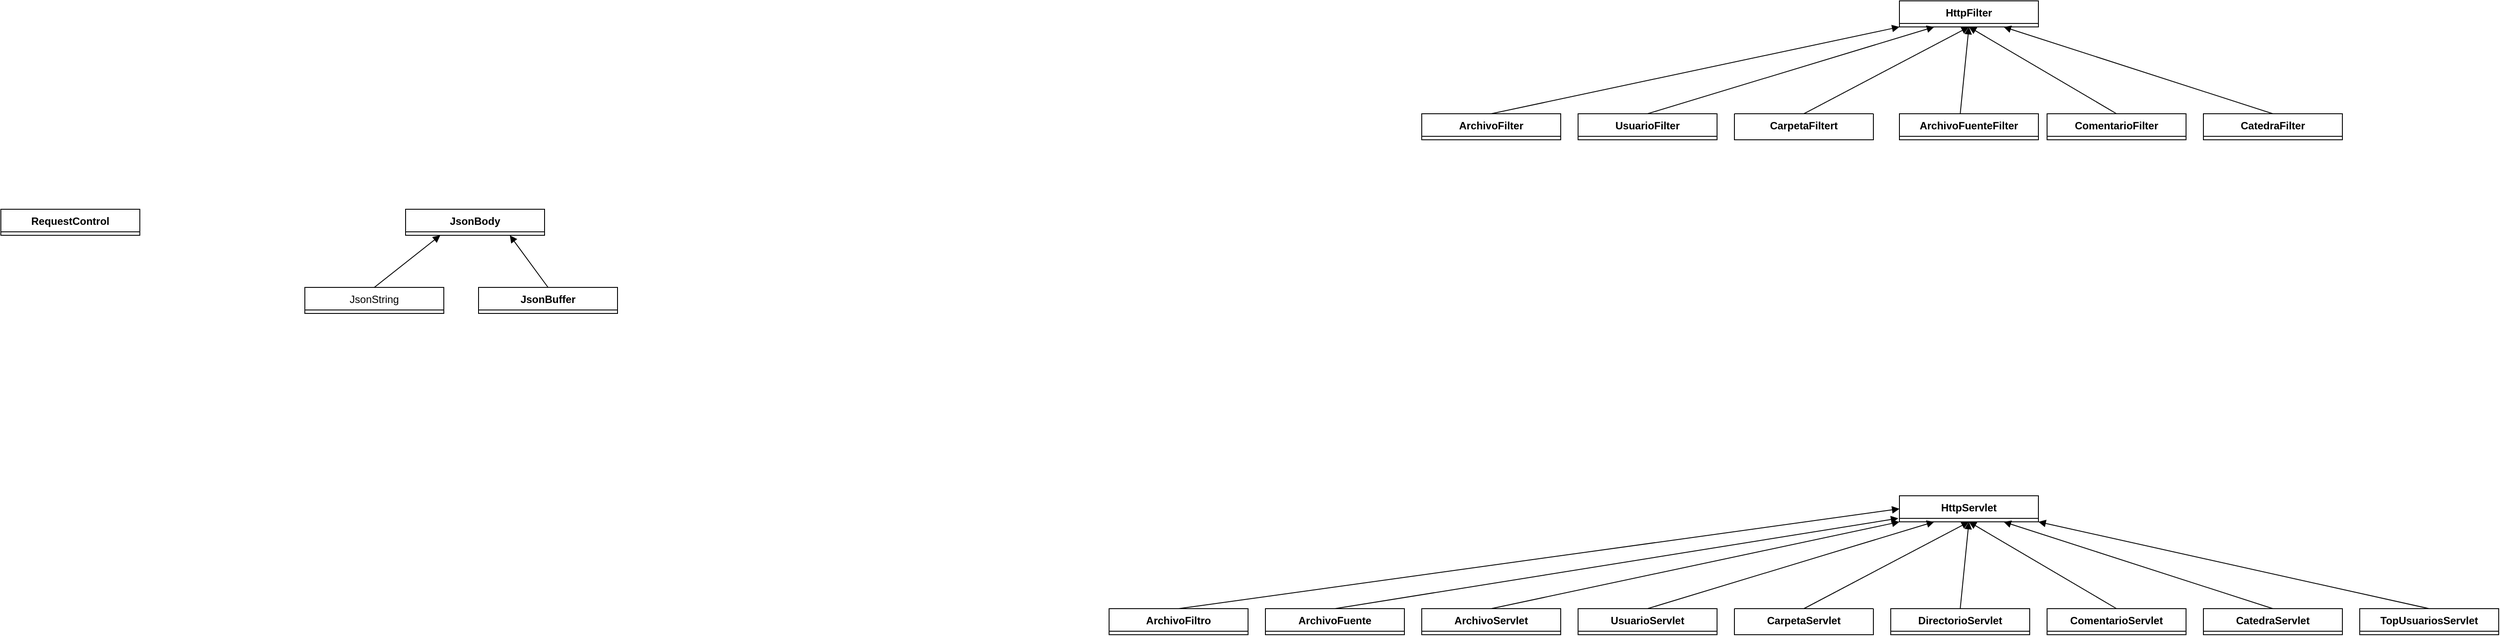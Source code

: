 <mxfile version="15.5.4" type="embed"><diagram id="N1yLS9yi53JUy_WtfEQI" name="Page-1"><mxGraphModel dx="6542" dy="1205" grid="1" gridSize="10" guides="1" tooltips="1" connect="1" arrows="1" fold="1" page="1" pageScale="1" pageWidth="827" pageHeight="1169" math="0" shadow="0"><root><mxCell id="0"/><mxCell id="1" parent="0"/><mxCell id="2" value="HttpServlet" style="swimlane;fontStyle=1;align=center;verticalAlign=top;childLayout=stackLayout;horizontal=1;startSize=26;horizontalStack=0;resizeParent=1;resizeParentMax=0;resizeLast=0;collapsible=1;marginBottom=0;" parent="1" vertex="1"><mxGeometry x="-2374" y="690" width="160" height="30" as="geometry"/></mxCell><mxCell id="3" value="UsuarioServlet" style="swimlane;fontStyle=1;align=center;verticalAlign=top;childLayout=stackLayout;horizontal=1;startSize=26;horizontalStack=0;resizeParent=1;resizeParentMax=0;resizeLast=0;collapsible=1;marginBottom=0;" parent="1" vertex="1"><mxGeometry x="-2744" y="820" width="160" height="30" as="geometry"/></mxCell><mxCell id="4" value="TopUsuariosServlet" style="swimlane;fontStyle=1;align=center;verticalAlign=top;childLayout=stackLayout;horizontal=1;startSize=26;horizontalStack=0;resizeParent=1;resizeParentMax=0;resizeLast=0;collapsible=1;marginBottom=0;" parent="1" vertex="1"><mxGeometry x="-1844" y="820" width="160" height="30" as="geometry"/></mxCell><mxCell id="5" value="DirectorioServlet" style="swimlane;fontStyle=1;align=center;verticalAlign=top;childLayout=stackLayout;horizontal=1;startSize=26;horizontalStack=0;resizeParent=1;resizeParentMax=0;resizeLast=0;collapsible=1;marginBottom=0;" parent="1" vertex="1"><mxGeometry x="-2384" y="820" width="160" height="30" as="geometry"/></mxCell><mxCell id="6" value="ComentarioServlet" style="swimlane;fontStyle=1;align=center;verticalAlign=top;childLayout=stackLayout;horizontal=1;startSize=26;horizontalStack=0;resizeParent=1;resizeParentMax=0;resizeLast=0;collapsible=1;marginBottom=0;" parent="1" vertex="1"><mxGeometry x="-2204" y="820" width="160" height="30" as="geometry"/></mxCell><mxCell id="7" value="CatedraServlet" style="swimlane;fontStyle=1;align=center;verticalAlign=top;childLayout=stackLayout;horizontal=1;startSize=26;horizontalStack=0;resizeParent=1;resizeParentMax=0;resizeLast=0;collapsible=1;marginBottom=0;" parent="1" vertex="1"><mxGeometry x="-2024" y="820" width="160" height="30" as="geometry"/></mxCell><mxCell id="8" value="CarpetaServlet" style="swimlane;fontStyle=1;align=center;verticalAlign=top;childLayout=stackLayout;horizontal=1;startSize=0;horizontalStack=0;resizeParent=1;resizeParentMax=0;resizeLast=0;collapsible=1;marginBottom=0;" parent="1" vertex="1"><mxGeometry x="-2564" y="820" width="160" height="30" as="geometry"/></mxCell><mxCell id="10" value="ArchivoServlet" style="swimlane;fontStyle=1;align=center;verticalAlign=top;childLayout=stackLayout;horizontal=1;startSize=26;horizontalStack=0;resizeParent=1;resizeParentMax=0;resizeLast=0;collapsible=1;marginBottom=0;" parent="1" vertex="1"><mxGeometry x="-2924" y="820" width="160" height="30" as="geometry"/></mxCell><mxCell id="11" style="edgeStyle=none;html=1;endArrow=block;endFill=1;entryX=0;entryY=1;entryDx=0;entryDy=0;exitX=0.5;exitY=0;exitDx=0;exitDy=0;" parent="1" source="10" target="2" edge="1"><mxGeometry relative="1" as="geometry"><mxPoint x="-2714.18" y="1060" as="sourcePoint"/><mxPoint x="-2691.5" y="980" as="targetPoint"/></mxGeometry></mxCell><mxCell id="12" style="edgeStyle=none;html=1;endArrow=block;endFill=1;entryX=0.25;entryY=1;entryDx=0;entryDy=0;exitX=0.5;exitY=0;exitDx=0;exitDy=0;" parent="1" source="3" target="2" edge="1"><mxGeometry relative="1" as="geometry"><mxPoint x="-2704.18" y="1070" as="sourcePoint"/><mxPoint x="-2681.5" y="990" as="targetPoint"/></mxGeometry></mxCell><mxCell id="13" style="edgeStyle=none;html=1;endArrow=block;endFill=1;entryX=0.5;entryY=1;entryDx=0;entryDy=0;exitX=0.5;exitY=0;exitDx=0;exitDy=0;" parent="1" source="8" target="2" edge="1"><mxGeometry relative="1" as="geometry"><mxPoint x="-2694.18" y="1080" as="sourcePoint"/><mxPoint x="-2671.5" y="1000" as="targetPoint"/></mxGeometry></mxCell><mxCell id="14" style="edgeStyle=none;html=1;endArrow=block;endFill=1;entryX=0.5;entryY=1;entryDx=0;entryDy=0;exitX=0.5;exitY=0;exitDx=0;exitDy=0;" parent="1" source="5" target="2" edge="1"><mxGeometry relative="1" as="geometry"><mxPoint x="-2684.18" y="1090" as="sourcePoint"/><mxPoint x="-2661.5" y="1010" as="targetPoint"/></mxGeometry></mxCell><mxCell id="15" style="edgeStyle=none;html=1;endArrow=block;endFill=1;entryX=0.5;entryY=1;entryDx=0;entryDy=0;exitX=0.5;exitY=0;exitDx=0;exitDy=0;" parent="1" source="6" target="2" edge="1"><mxGeometry relative="1" as="geometry"><mxPoint x="-2674.18" y="1100" as="sourcePoint"/><mxPoint x="-2651.5" y="1020" as="targetPoint"/></mxGeometry></mxCell><mxCell id="16" style="edgeStyle=none;html=1;endArrow=block;endFill=1;entryX=0.75;entryY=1;entryDx=0;entryDy=0;exitX=0.5;exitY=0;exitDx=0;exitDy=0;" parent="1" source="7" target="2" edge="1"><mxGeometry relative="1" as="geometry"><mxPoint x="-2664.18" y="1110" as="sourcePoint"/><mxPoint x="-2641.5" y="1030" as="targetPoint"/></mxGeometry></mxCell><mxCell id="17" style="edgeStyle=none;html=1;endArrow=block;endFill=1;entryX=1;entryY=1;entryDx=0;entryDy=0;exitX=0.5;exitY=0;exitDx=0;exitDy=0;" parent="1" source="4" target="2" edge="1"><mxGeometry relative="1" as="geometry"><mxPoint x="-2114" y="830" as="sourcePoint"/><mxPoint x="-2284" y="730" as="targetPoint"/></mxGeometry></mxCell><mxCell id="20" value="HttpFilter" style="swimlane;fontStyle=1;align=center;verticalAlign=top;childLayout=stackLayout;horizontal=1;startSize=26;horizontalStack=0;resizeParent=1;resizeParentMax=0;resizeLast=0;collapsible=1;marginBottom=0;" parent="1" vertex="1"><mxGeometry x="-2374" y="120" width="160" height="30" as="geometry"/></mxCell><mxCell id="21" value="UsuarioFilter" style="swimlane;fontStyle=1;align=center;verticalAlign=top;childLayout=stackLayout;horizontal=1;startSize=26;horizontalStack=0;resizeParent=1;resizeParentMax=0;resizeLast=0;collapsible=1;marginBottom=0;" parent="1" vertex="1"><mxGeometry x="-2744" y="250" width="160" height="30" as="geometry"/></mxCell><mxCell id="22" value="ArchivoFuenteFilter" style="swimlane;fontStyle=1;align=center;verticalAlign=top;childLayout=stackLayout;horizontal=1;startSize=26;horizontalStack=0;resizeParent=1;resizeParentMax=0;resizeLast=0;collapsible=1;marginBottom=0;" parent="1" vertex="1"><mxGeometry x="-2374" y="250" width="160" height="30" as="geometry"/></mxCell><mxCell id="24" value="ComentarioFilter" style="swimlane;fontStyle=1;align=center;verticalAlign=top;childLayout=stackLayout;horizontal=1;startSize=26;horizontalStack=0;resizeParent=1;resizeParentMax=0;resizeLast=0;collapsible=1;marginBottom=0;" parent="1" vertex="1"><mxGeometry x="-2204" y="250" width="160" height="30" as="geometry"/></mxCell><mxCell id="25" value="CatedraFilter" style="swimlane;fontStyle=1;align=center;verticalAlign=top;childLayout=stackLayout;horizontal=1;startSize=26;horizontalStack=0;resizeParent=1;resizeParentMax=0;resizeLast=0;collapsible=1;marginBottom=0;" parent="1" vertex="1"><mxGeometry x="-2024" y="250" width="160" height="30" as="geometry"/></mxCell><mxCell id="26" value="CarpetaFiltert" style="swimlane;fontStyle=1;align=center;verticalAlign=top;childLayout=stackLayout;horizontal=1;startSize=0;horizontalStack=0;resizeParent=1;resizeParentMax=0;resizeLast=0;collapsible=1;marginBottom=0;" parent="1" vertex="1"><mxGeometry x="-2564" y="250" width="160" height="30" as="geometry"/></mxCell><mxCell id="27" value="ArchivoFilter" style="swimlane;fontStyle=1;align=center;verticalAlign=top;childLayout=stackLayout;horizontal=1;startSize=26;horizontalStack=0;resizeParent=1;resizeParentMax=0;resizeLast=0;collapsible=1;marginBottom=0;" parent="1" vertex="1"><mxGeometry x="-2924" y="250" width="160" height="30" as="geometry"/></mxCell><mxCell id="28" style="edgeStyle=none;html=1;endArrow=block;endFill=1;entryX=0;entryY=1;entryDx=0;entryDy=0;exitX=0.5;exitY=0;exitDx=0;exitDy=0;" parent="1" source="27" target="20" edge="1"><mxGeometry relative="1" as="geometry"><mxPoint x="-2714.18" y="490" as="sourcePoint"/><mxPoint x="-2691.5" y="410" as="targetPoint"/></mxGeometry></mxCell><mxCell id="29" style="edgeStyle=none;html=1;endArrow=block;endFill=1;entryX=0.25;entryY=1;entryDx=0;entryDy=0;exitX=0.5;exitY=0;exitDx=0;exitDy=0;" parent="1" source="21" target="20" edge="1"><mxGeometry relative="1" as="geometry"><mxPoint x="-2704.18" y="500" as="sourcePoint"/><mxPoint x="-2681.5" y="420" as="targetPoint"/></mxGeometry></mxCell><mxCell id="30" style="edgeStyle=none;html=1;endArrow=block;endFill=1;entryX=0.5;entryY=1;entryDx=0;entryDy=0;exitX=0.5;exitY=0;exitDx=0;exitDy=0;" parent="1" source="26" target="20" edge="1"><mxGeometry relative="1" as="geometry"><mxPoint x="-2694.18" y="510" as="sourcePoint"/><mxPoint x="-2671.5" y="430" as="targetPoint"/></mxGeometry></mxCell><mxCell id="31" style="edgeStyle=none;html=1;endArrow=block;endFill=1;entryX=0.5;entryY=1;entryDx=0;entryDy=0;exitX=0.5;exitY=0;exitDx=0;exitDy=0;" parent="1" target="20" edge="1"><mxGeometry relative="1" as="geometry"><mxPoint x="-2304" y="250" as="sourcePoint"/><mxPoint x="-2661.5" y="440" as="targetPoint"/></mxGeometry></mxCell><mxCell id="32" style="edgeStyle=none;html=1;endArrow=block;endFill=1;entryX=0.5;entryY=1;entryDx=0;entryDy=0;exitX=0.5;exitY=0;exitDx=0;exitDy=0;" parent="1" source="24" target="20" edge="1"><mxGeometry relative="1" as="geometry"><mxPoint x="-2674.18" y="530" as="sourcePoint"/><mxPoint x="-2651.5" y="450" as="targetPoint"/></mxGeometry></mxCell><mxCell id="33" style="edgeStyle=none;html=1;endArrow=block;endFill=1;entryX=0.75;entryY=1;entryDx=0;entryDy=0;exitX=0.5;exitY=0;exitDx=0;exitDy=0;" parent="1" source="25" target="20" edge="1"><mxGeometry relative="1" as="geometry"><mxPoint x="-2664.18" y="540" as="sourcePoint"/><mxPoint x="-2641.5" y="460" as="targetPoint"/></mxGeometry></mxCell><mxCell id="35" value="ArchivoFuente" style="swimlane;fontStyle=1;align=center;verticalAlign=top;childLayout=stackLayout;horizontal=1;startSize=26;horizontalStack=0;resizeParent=1;resizeParentMax=0;resizeLast=0;collapsible=1;marginBottom=0;" parent="1" vertex="1"><mxGeometry x="-3104" y="820" width="160" height="30" as="geometry"/></mxCell><mxCell id="36" value="ArchivoFiltro" style="swimlane;fontStyle=1;align=center;verticalAlign=top;childLayout=stackLayout;horizontal=1;startSize=26;horizontalStack=0;resizeParent=1;resizeParentMax=0;resizeLast=0;collapsible=1;marginBottom=0;" parent="1" vertex="1"><mxGeometry x="-3284" y="820" width="160" height="30" as="geometry"/></mxCell><mxCell id="38" style="edgeStyle=none;html=1;endArrow=block;endFill=1;entryX=0;entryY=0.5;entryDx=0;entryDy=0;exitX=0.5;exitY=0;exitDx=0;exitDy=0;" parent="1" source="36" target="2" edge="1"><mxGeometry relative="1" as="geometry"><mxPoint x="-2834" y="830" as="sourcePoint"/><mxPoint x="-2364" y="730" as="targetPoint"/></mxGeometry></mxCell><mxCell id="39" style="edgeStyle=none;html=1;endArrow=block;endFill=1;entryX=-0.008;entryY=0.867;entryDx=0;entryDy=0;exitX=0.5;exitY=0;exitDx=0;exitDy=0;entryPerimeter=0;" parent="1" source="35" target="2" edge="1"><mxGeometry relative="1" as="geometry"><mxPoint x="-3194" y="830" as="sourcePoint"/><mxPoint x="-2364" y="715" as="targetPoint"/></mxGeometry></mxCell><mxCell id="40" value="RequestControl" style="swimlane;fontStyle=1;align=center;verticalAlign=top;childLayout=stackLayout;horizontal=1;startSize=26;horizontalStack=0;resizeParent=1;resizeParentMax=0;resizeLast=0;collapsible=1;marginBottom=0;" parent="1" vertex="1"><mxGeometry x="-4560" y="360" width="160" height="30" as="geometry"/></mxCell><mxCell id="41" value="JsonBody" style="swimlane;fontStyle=1;align=center;verticalAlign=top;childLayout=stackLayout;horizontal=1;startSize=26;horizontalStack=0;resizeParent=1;resizeParentMax=0;resizeLast=0;collapsible=1;marginBottom=0;" parent="1" vertex="1"><mxGeometry x="-4094" y="360" width="160" height="30" as="geometry"/></mxCell><mxCell id="43" value="JsonString" style="swimlane;fontStyle=0;align=center;verticalAlign=top;childLayout=stackLayout;horizontal=1;startSize=26;horizontalStack=0;resizeParent=1;resizeParentMax=0;resizeLast=0;collapsible=1;marginBottom=0;" parent="1" vertex="1"><mxGeometry x="-4210" y="450" width="160" height="30" as="geometry"/></mxCell><mxCell id="44" value="JsonBuffer" style="swimlane;fontStyle=1;align=center;verticalAlign=top;childLayout=stackLayout;horizontal=1;startSize=26;horizontalStack=0;resizeParent=1;resizeParentMax=0;resizeLast=0;collapsible=1;marginBottom=0;" parent="1" vertex="1"><mxGeometry x="-4010" y="450" width="160" height="30" as="geometry"/></mxCell><mxCell id="45" style="edgeStyle=none;html=1;endArrow=block;endFill=1;entryX=0.25;entryY=1;entryDx=0;entryDy=0;exitX=0.5;exitY=0;exitDx=0;exitDy=0;" parent="1" source="43" target="41" edge="1"><mxGeometry relative="1" as="geometry"><mxPoint x="-4524" y="650" as="sourcePoint"/><mxPoint x="-3694" y="535" as="targetPoint"/></mxGeometry></mxCell><mxCell id="46" style="edgeStyle=none;html=1;endArrow=block;endFill=1;entryX=0.75;entryY=1;entryDx=0;entryDy=0;exitX=0.5;exitY=0;exitDx=0;exitDy=0;" parent="1" source="44" target="41" edge="1"><mxGeometry relative="1" as="geometry"><mxPoint x="-4120" y="460" as="sourcePoint"/><mxPoint x="-4044" y="400" as="targetPoint"/></mxGeometry></mxCell></root></mxGraphModel></diagram></mxfile>